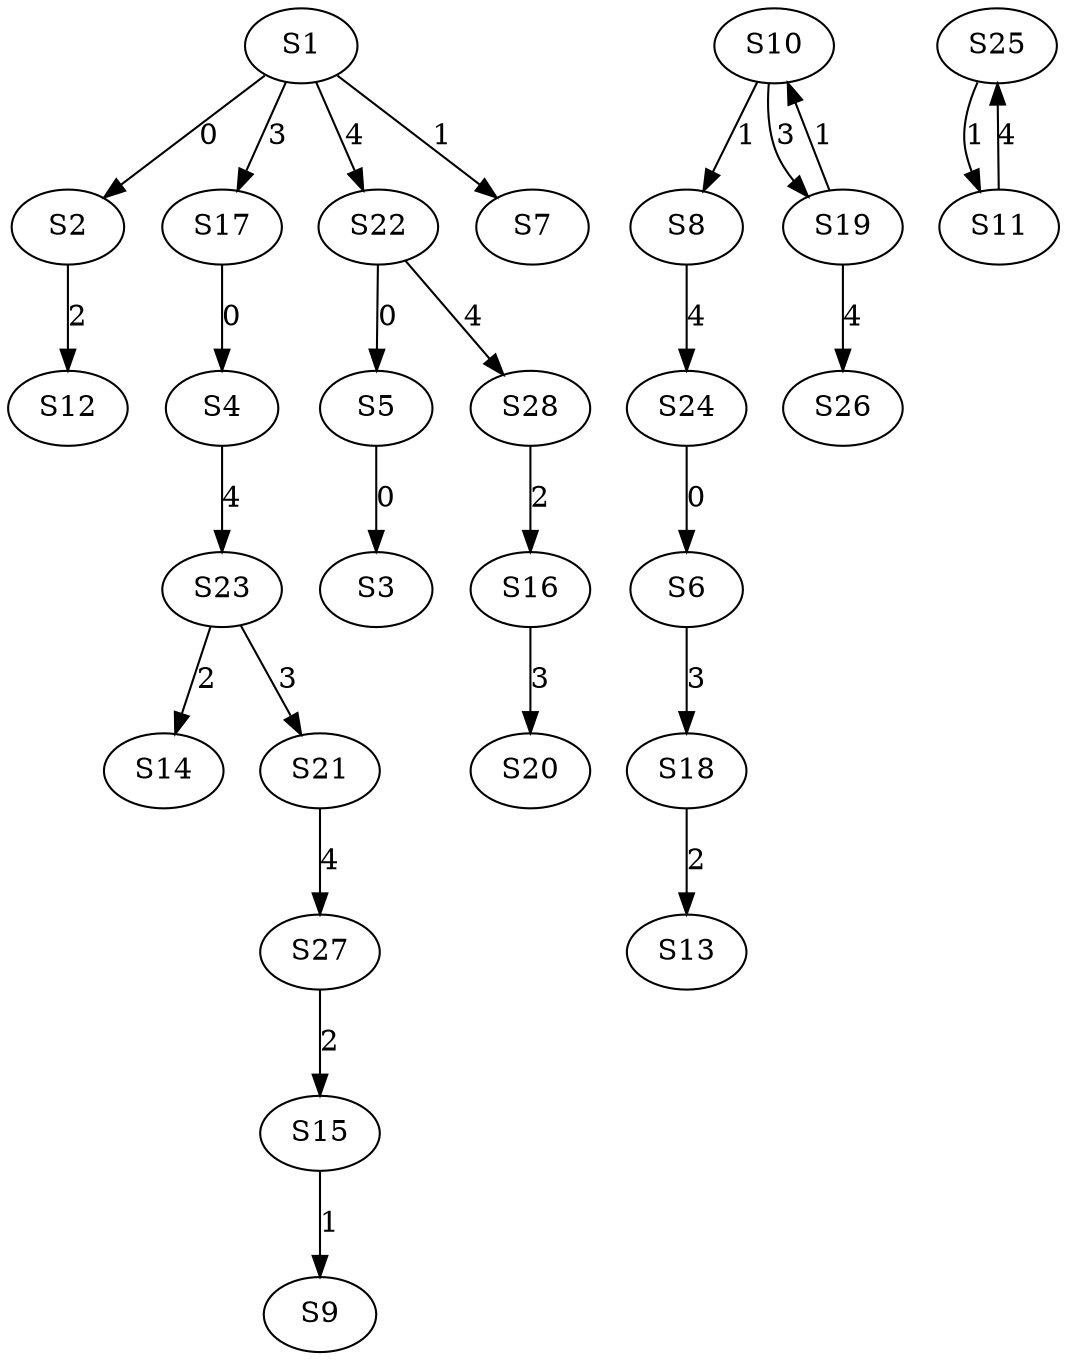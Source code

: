 strict digraph {
	S1 -> S2 [ label = 0 ];
	S5 -> S3 [ label = 0 ];
	S17 -> S4 [ label = 0 ];
	S22 -> S5 [ label = 0 ];
	S24 -> S6 [ label = 0 ];
	S1 -> S7 [ label = 1 ];
	S10 -> S8 [ label = 1 ];
	S15 -> S9 [ label = 1 ];
	S19 -> S10 [ label = 1 ];
	S25 -> S11 [ label = 1 ];
	S2 -> S12 [ label = 2 ];
	S18 -> S13 [ label = 2 ];
	S23 -> S14 [ label = 2 ];
	S27 -> S15 [ label = 2 ];
	S28 -> S16 [ label = 2 ];
	S1 -> S17 [ label = 3 ];
	S6 -> S18 [ label = 3 ];
	S10 -> S19 [ label = 3 ];
	S16 -> S20 [ label = 3 ];
	S23 -> S21 [ label = 3 ];
	S1 -> S22 [ label = 4 ];
	S4 -> S23 [ label = 4 ];
	S8 -> S24 [ label = 4 ];
	S11 -> S25 [ label = 4 ];
	S19 -> S26 [ label = 4 ];
	S21 -> S27 [ label = 4 ];
	S22 -> S28 [ label = 4 ];
}